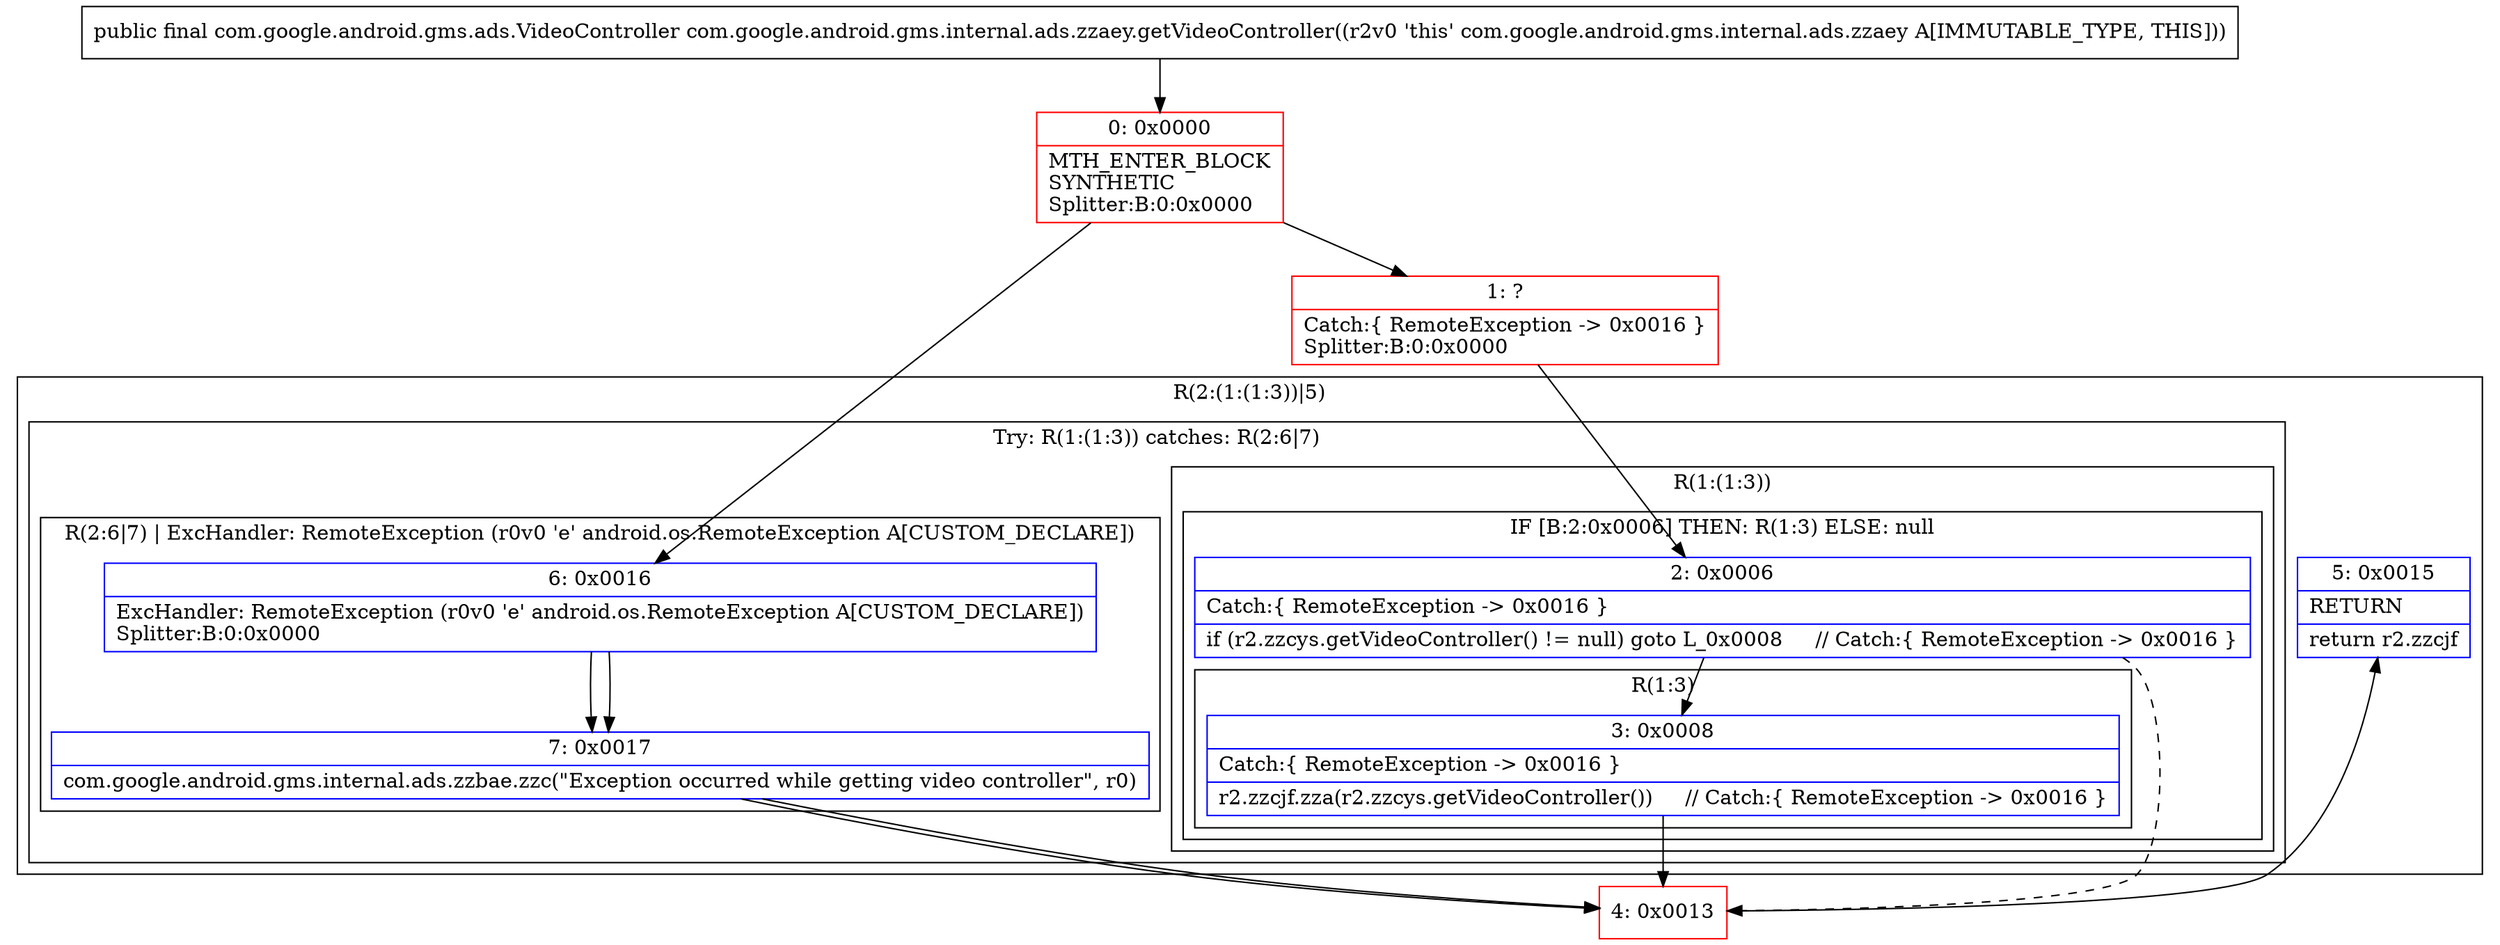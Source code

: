 digraph "CFG forcom.google.android.gms.internal.ads.zzaey.getVideoController()Lcom\/google\/android\/gms\/ads\/VideoController;" {
subgraph cluster_Region_1262457870 {
label = "R(2:(1:(1:3))|5)";
node [shape=record,color=blue];
subgraph cluster_TryCatchRegion_409333140 {
label = "Try: R(1:(1:3)) catches: R(2:6|7)";
node [shape=record,color=blue];
subgraph cluster_Region_2054913616 {
label = "R(1:(1:3))";
node [shape=record,color=blue];
subgraph cluster_IfRegion_1100091987 {
label = "IF [B:2:0x0006] THEN: R(1:3) ELSE: null";
node [shape=record,color=blue];
Node_2 [shape=record,label="{2\:\ 0x0006|Catch:\{ RemoteException \-\> 0x0016 \}\l|if (r2.zzcys.getVideoController() != null) goto L_0x0008     \/\/ Catch:\{ RemoteException \-\> 0x0016 \}\l}"];
subgraph cluster_Region_1991926155 {
label = "R(1:3)";
node [shape=record,color=blue];
Node_3 [shape=record,label="{3\:\ 0x0008|Catch:\{ RemoteException \-\> 0x0016 \}\l|r2.zzcjf.zza(r2.zzcys.getVideoController())     \/\/ Catch:\{ RemoteException \-\> 0x0016 \}\l}"];
}
}
}
subgraph cluster_Region_1090796421 {
label = "R(2:6|7) | ExcHandler: RemoteException (r0v0 'e' android.os.RemoteException A[CUSTOM_DECLARE])\l";
node [shape=record,color=blue];
Node_6 [shape=record,label="{6\:\ 0x0016|ExcHandler: RemoteException (r0v0 'e' android.os.RemoteException A[CUSTOM_DECLARE])\lSplitter:B:0:0x0000\l}"];
Node_7 [shape=record,label="{7\:\ 0x0017|com.google.android.gms.internal.ads.zzbae.zzc(\"Exception occurred while getting video controller\", r0)\l}"];
}
}
Node_5 [shape=record,label="{5\:\ 0x0015|RETURN\l|return r2.zzcjf\l}"];
}
subgraph cluster_Region_1090796421 {
label = "R(2:6|7) | ExcHandler: RemoteException (r0v0 'e' android.os.RemoteException A[CUSTOM_DECLARE])\l";
node [shape=record,color=blue];
Node_6 [shape=record,label="{6\:\ 0x0016|ExcHandler: RemoteException (r0v0 'e' android.os.RemoteException A[CUSTOM_DECLARE])\lSplitter:B:0:0x0000\l}"];
Node_7 [shape=record,label="{7\:\ 0x0017|com.google.android.gms.internal.ads.zzbae.zzc(\"Exception occurred while getting video controller\", r0)\l}"];
}
Node_0 [shape=record,color=red,label="{0\:\ 0x0000|MTH_ENTER_BLOCK\lSYNTHETIC\lSplitter:B:0:0x0000\l}"];
Node_1 [shape=record,color=red,label="{1\:\ ?|Catch:\{ RemoteException \-\> 0x0016 \}\lSplitter:B:0:0x0000\l}"];
Node_4 [shape=record,color=red,label="{4\:\ 0x0013}"];
MethodNode[shape=record,label="{public final com.google.android.gms.ads.VideoController com.google.android.gms.internal.ads.zzaey.getVideoController((r2v0 'this' com.google.android.gms.internal.ads.zzaey A[IMMUTABLE_TYPE, THIS])) }"];
MethodNode -> Node_0;
Node_2 -> Node_3;
Node_2 -> Node_4[style=dashed];
Node_3 -> Node_4;
Node_6 -> Node_7;
Node_7 -> Node_4;
Node_6 -> Node_7;
Node_7 -> Node_4;
Node_0 -> Node_1;
Node_0 -> Node_6;
Node_1 -> Node_2;
Node_4 -> Node_5;
}

